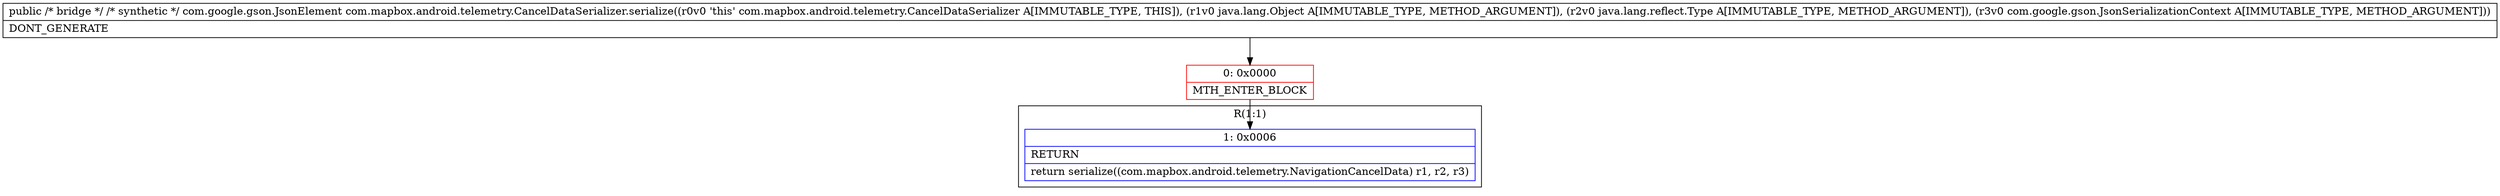 digraph "CFG forcom.mapbox.android.telemetry.CancelDataSerializer.serialize(Ljava\/lang\/Object;Ljava\/lang\/reflect\/Type;Lcom\/google\/gson\/JsonSerializationContext;)Lcom\/google\/gson\/JsonElement;" {
subgraph cluster_Region_1385604269 {
label = "R(1:1)";
node [shape=record,color=blue];
Node_1 [shape=record,label="{1\:\ 0x0006|RETURN\l|return serialize((com.mapbox.android.telemetry.NavigationCancelData) r1, r2, r3)\l}"];
}
Node_0 [shape=record,color=red,label="{0\:\ 0x0000|MTH_ENTER_BLOCK\l}"];
MethodNode[shape=record,label="{public \/* bridge *\/ \/* synthetic *\/ com.google.gson.JsonElement com.mapbox.android.telemetry.CancelDataSerializer.serialize((r0v0 'this' com.mapbox.android.telemetry.CancelDataSerializer A[IMMUTABLE_TYPE, THIS]), (r1v0 java.lang.Object A[IMMUTABLE_TYPE, METHOD_ARGUMENT]), (r2v0 java.lang.reflect.Type A[IMMUTABLE_TYPE, METHOD_ARGUMENT]), (r3v0 com.google.gson.JsonSerializationContext A[IMMUTABLE_TYPE, METHOD_ARGUMENT]))  | DONT_GENERATE\l}"];
MethodNode -> Node_0;
Node_0 -> Node_1;
}

